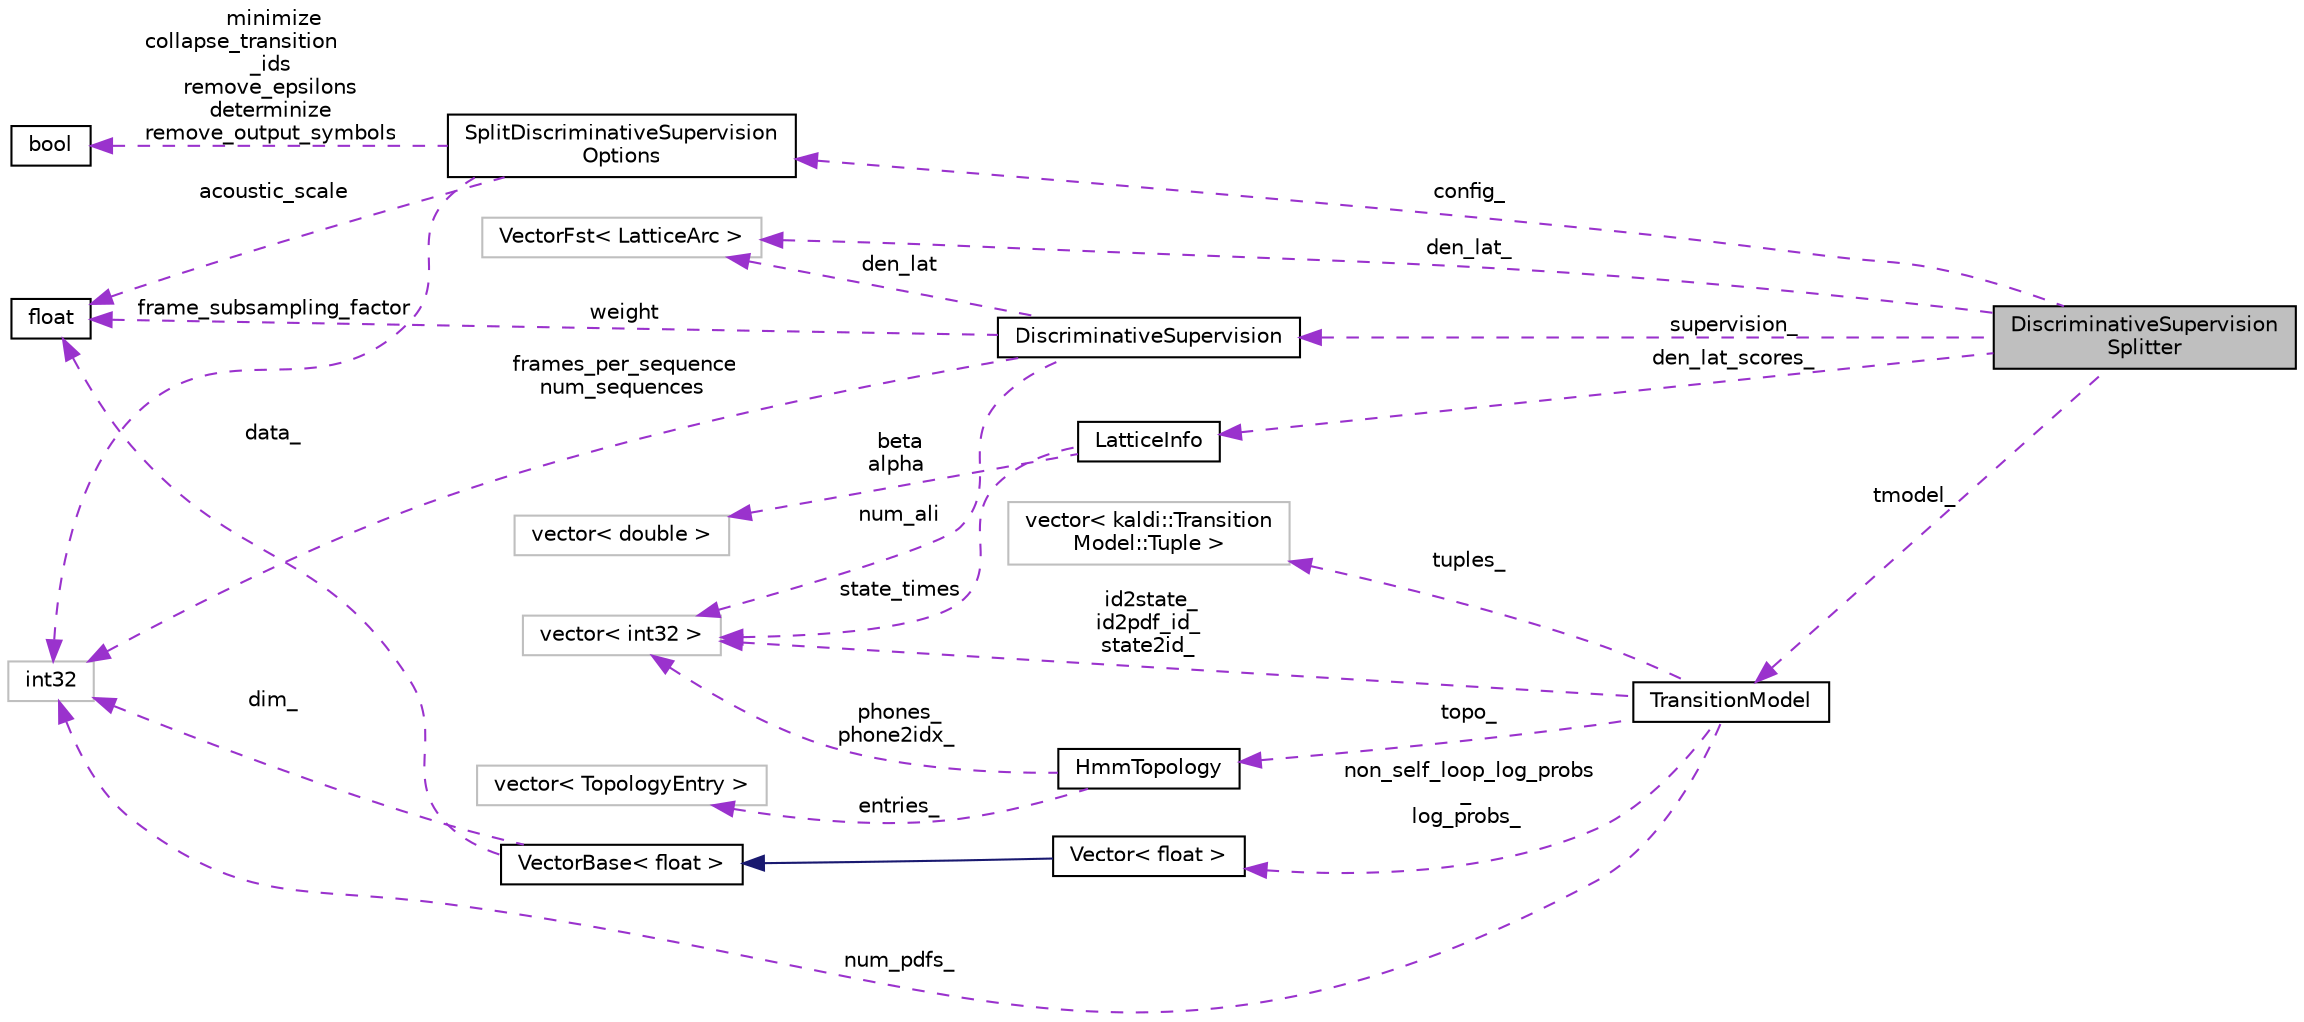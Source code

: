 digraph "DiscriminativeSupervisionSplitter"
{
  edge [fontname="Helvetica",fontsize="10",labelfontname="Helvetica",labelfontsize="10"];
  node [fontname="Helvetica",fontsize="10",shape=record];
  rankdir="LR";
  Node1 [label="DiscriminativeSupervision\lSplitter",height=0.2,width=0.4,color="black", fillcolor="grey75", style="filled", fontcolor="black"];
  Node2 -> Node1 [dir="back",color="darkorchid3",fontsize="10",style="dashed",label=" config_" ,fontname="Helvetica"];
  Node2 [label="SplitDiscriminativeSupervision\lOptions",height=0.2,width=0.4,color="black", fillcolor="white", style="filled",URL="$structkaldi_1_1discriminative_1_1SplitDiscriminativeSupervisionOptions.html"];
  Node3 -> Node2 [dir="back",color="darkorchid3",fontsize="10",style="dashed",label=" acoustic_scale" ,fontname="Helvetica"];
  Node3 [label="float",height=0.2,width=0.4,color="black", fillcolor="white", style="filled",URL="$classfloat.html"];
  Node4 -> Node2 [dir="back",color="darkorchid3",fontsize="10",style="dashed",label=" minimize\ncollapse_transition\l_ids\nremove_epsilons\ndeterminize\nremove_output_symbols" ,fontname="Helvetica"];
  Node4 [label="bool",height=0.2,width=0.4,color="black", fillcolor="white", style="filled",URL="$classbool.html"];
  Node5 -> Node2 [dir="back",color="darkorchid3",fontsize="10",style="dashed",label=" frame_subsampling_factor" ,fontname="Helvetica"];
  Node5 [label="int32",height=0.2,width=0.4,color="grey75", fillcolor="white", style="filled"];
  Node6 -> Node1 [dir="back",color="darkorchid3",fontsize="10",style="dashed",label=" supervision_" ,fontname="Helvetica"];
  Node6 [label="DiscriminativeSupervision",height=0.2,width=0.4,color="black", fillcolor="white", style="filled",URL="$structkaldi_1_1discriminative_1_1DiscriminativeSupervision.html"];
  Node3 -> Node6 [dir="back",color="darkorchid3",fontsize="10",style="dashed",label=" weight" ,fontname="Helvetica"];
  Node7 -> Node6 [dir="back",color="darkorchid3",fontsize="10",style="dashed",label=" num_ali" ,fontname="Helvetica"];
  Node7 [label="vector\< int32 \>",height=0.2,width=0.4,color="grey75", fillcolor="white", style="filled"];
  Node8 -> Node6 [dir="back",color="darkorchid3",fontsize="10",style="dashed",label=" den_lat" ,fontname="Helvetica"];
  Node8 [label="VectorFst\< LatticeArc \>",height=0.2,width=0.4,color="grey75", fillcolor="white", style="filled"];
  Node5 -> Node6 [dir="back",color="darkorchid3",fontsize="10",style="dashed",label=" frames_per_sequence\nnum_sequences" ,fontname="Helvetica"];
  Node9 -> Node1 [dir="back",color="darkorchid3",fontsize="10",style="dashed",label=" den_lat_scores_" ,fontname="Helvetica"];
  Node9 [label="LatticeInfo",height=0.2,width=0.4,color="black", fillcolor="white", style="filled",URL="$structkaldi_1_1discriminative_1_1DiscriminativeSupervisionSplitter_1_1LatticeInfo.html"];
  Node10 -> Node9 [dir="back",color="darkorchid3",fontsize="10",style="dashed",label=" beta\nalpha" ,fontname="Helvetica"];
  Node10 [label="vector\< double \>",height=0.2,width=0.4,color="grey75", fillcolor="white", style="filled"];
  Node7 -> Node9 [dir="back",color="darkorchid3",fontsize="10",style="dashed",label=" state_times" ,fontname="Helvetica"];
  Node8 -> Node1 [dir="back",color="darkorchid3",fontsize="10",style="dashed",label=" den_lat_" ,fontname="Helvetica"];
  Node11 -> Node1 [dir="back",color="darkorchid3",fontsize="10",style="dashed",label=" tmodel_" ,fontname="Helvetica"];
  Node11 [label="TransitionModel",height=0.2,width=0.4,color="black", fillcolor="white", style="filled",URL="$classkaldi_1_1TransitionModel.html"];
  Node12 -> Node11 [dir="back",color="darkorchid3",fontsize="10",style="dashed",label=" topo_" ,fontname="Helvetica"];
  Node12 [label="HmmTopology",height=0.2,width=0.4,color="black", fillcolor="white", style="filled",URL="$classkaldi_1_1HmmTopology.html",tooltip="A class for storing topology information for phones. "];
  Node7 -> Node12 [dir="back",color="darkorchid3",fontsize="10",style="dashed",label=" phones_\nphone2idx_" ,fontname="Helvetica"];
  Node13 -> Node12 [dir="back",color="darkorchid3",fontsize="10",style="dashed",label=" entries_" ,fontname="Helvetica"];
  Node13 [label="vector\< TopologyEntry \>",height=0.2,width=0.4,color="grey75", fillcolor="white", style="filled"];
  Node7 -> Node11 [dir="back",color="darkorchid3",fontsize="10",style="dashed",label=" id2state_\nid2pdf_id_\nstate2id_" ,fontname="Helvetica"];
  Node14 -> Node11 [dir="back",color="darkorchid3",fontsize="10",style="dashed",label=" tuples_" ,fontname="Helvetica"];
  Node14 [label="vector\< kaldi::Transition\lModel::Tuple \>",height=0.2,width=0.4,color="grey75", fillcolor="white", style="filled"];
  Node15 -> Node11 [dir="back",color="darkorchid3",fontsize="10",style="dashed",label=" non_self_loop_log_probs\l_\nlog_probs_" ,fontname="Helvetica"];
  Node15 [label="Vector\< float \>",height=0.2,width=0.4,color="black", fillcolor="white", style="filled",URL="$classkaldi_1_1Vector.html"];
  Node16 -> Node15 [dir="back",color="midnightblue",fontsize="10",style="solid",fontname="Helvetica"];
  Node16 [label="VectorBase\< float \>",height=0.2,width=0.4,color="black", fillcolor="white", style="filled",URL="$classkaldi_1_1VectorBase.html"];
  Node3 -> Node16 [dir="back",color="darkorchid3",fontsize="10",style="dashed",label=" data_" ,fontname="Helvetica"];
  Node5 -> Node16 [dir="back",color="darkorchid3",fontsize="10",style="dashed",label=" dim_" ,fontname="Helvetica"];
  Node5 -> Node11 [dir="back",color="darkorchid3",fontsize="10",style="dashed",label=" num_pdfs_" ,fontname="Helvetica"];
}
